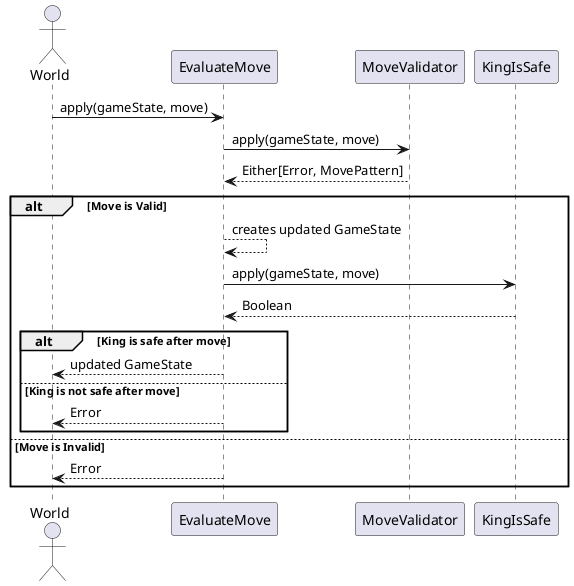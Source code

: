 @startuml

actor World

participant EvaluateMove

World -> EvaluateMove : apply(gameState, move)

participant MoveValidator
EvaluateMove -> MoveValidator : apply(gameState, move)

MoveValidator --> EvaluateMove : Either[Error, MovePattern]

alt Move is Valid
EvaluateMove --> EvaluateMove : creates updated GameState
EvaluateMove -> KingIsSafe : apply(gameState, move)
KingIsSafe --> EvaluateMove : Boolean

    alt King is safe after move

    EvaluateMove --> World : updated GameState

    else King is not safe after move

    EvaluateMove --> World : Error

    end

participant KingIsSafe

else Move is Invalid

EvaluateMove --> World : Error

end


@enduml
